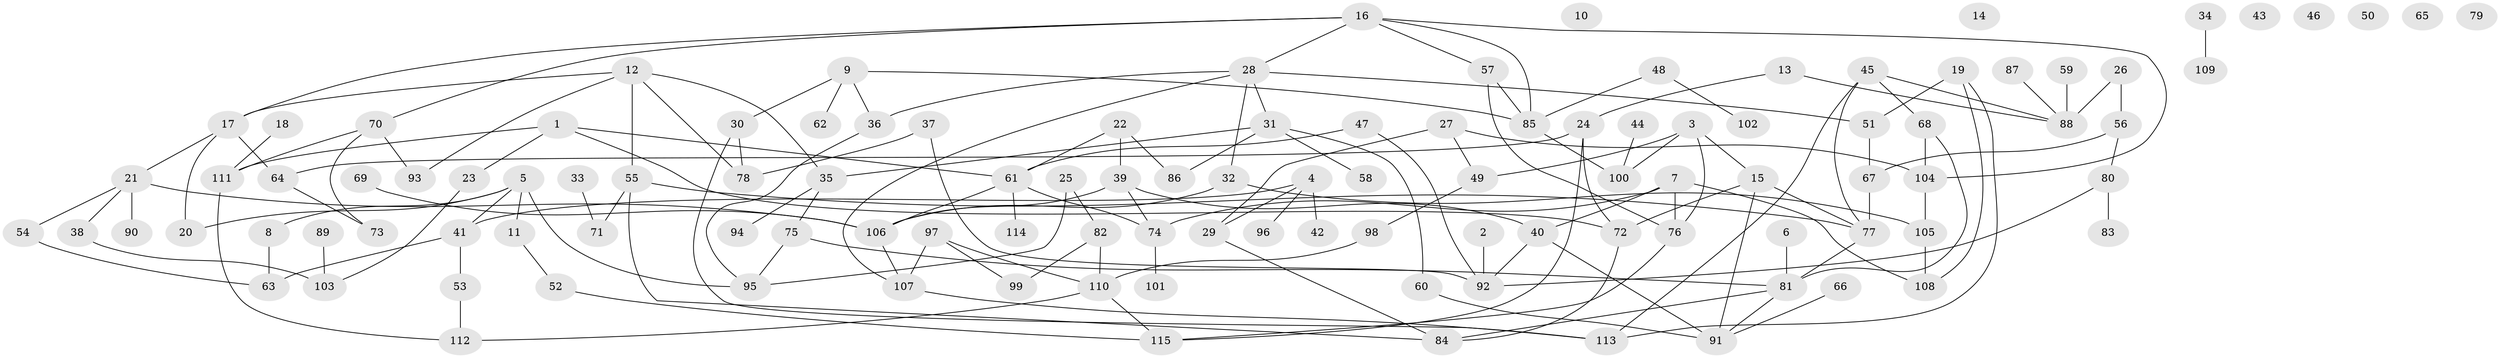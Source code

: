 // coarse degree distribution, {7: 0.07142857142857142, 4: 0.11904761904761904, 2: 0.21428571428571427, 5: 0.047619047619047616, 1: 0.19047619047619047, 3: 0.047619047619047616, 0: 0.19047619047619047, 13: 0.023809523809523808, 15: 0.023809523809523808, 10: 0.023809523809523808, 9: 0.023809523809523808, 8: 0.023809523809523808}
// Generated by graph-tools (version 1.1) at 2025/16/03/04/25 18:16:42]
// undirected, 115 vertices, 160 edges
graph export_dot {
graph [start="1"]
  node [color=gray90,style=filled];
  1;
  2;
  3;
  4;
  5;
  6;
  7;
  8;
  9;
  10;
  11;
  12;
  13;
  14;
  15;
  16;
  17;
  18;
  19;
  20;
  21;
  22;
  23;
  24;
  25;
  26;
  27;
  28;
  29;
  30;
  31;
  32;
  33;
  34;
  35;
  36;
  37;
  38;
  39;
  40;
  41;
  42;
  43;
  44;
  45;
  46;
  47;
  48;
  49;
  50;
  51;
  52;
  53;
  54;
  55;
  56;
  57;
  58;
  59;
  60;
  61;
  62;
  63;
  64;
  65;
  66;
  67;
  68;
  69;
  70;
  71;
  72;
  73;
  74;
  75;
  76;
  77;
  78;
  79;
  80;
  81;
  82;
  83;
  84;
  85;
  86;
  87;
  88;
  89;
  90;
  91;
  92;
  93;
  94;
  95;
  96;
  97;
  98;
  99;
  100;
  101;
  102;
  103;
  104;
  105;
  106;
  107;
  108;
  109;
  110;
  111;
  112;
  113;
  114;
  115;
  1 -- 23;
  1 -- 61;
  1 -- 72;
  1 -- 111;
  2 -- 92;
  3 -- 15;
  3 -- 49;
  3 -- 76;
  3 -- 100;
  4 -- 29;
  4 -- 41;
  4 -- 42;
  4 -- 96;
  5 -- 8;
  5 -- 11;
  5 -- 20;
  5 -- 41;
  5 -- 95;
  6 -- 81;
  7 -- 40;
  7 -- 74;
  7 -- 76;
  7 -- 108;
  8 -- 63;
  9 -- 30;
  9 -- 36;
  9 -- 62;
  9 -- 85;
  11 -- 52;
  12 -- 17;
  12 -- 35;
  12 -- 55;
  12 -- 78;
  12 -- 93;
  13 -- 24;
  13 -- 88;
  15 -- 72;
  15 -- 77;
  15 -- 91;
  16 -- 17;
  16 -- 28;
  16 -- 57;
  16 -- 70;
  16 -- 85;
  16 -- 104;
  17 -- 20;
  17 -- 21;
  17 -- 64;
  18 -- 111;
  19 -- 51;
  19 -- 108;
  19 -- 113;
  21 -- 38;
  21 -- 54;
  21 -- 90;
  21 -- 106;
  22 -- 39;
  22 -- 61;
  22 -- 86;
  23 -- 103;
  24 -- 64;
  24 -- 72;
  24 -- 115;
  25 -- 82;
  25 -- 95;
  26 -- 56;
  26 -- 88;
  27 -- 29;
  27 -- 49;
  27 -- 104;
  28 -- 31;
  28 -- 32;
  28 -- 36;
  28 -- 51;
  28 -- 107;
  29 -- 84;
  30 -- 78;
  30 -- 113;
  31 -- 35;
  31 -- 58;
  31 -- 60;
  31 -- 86;
  32 -- 105;
  32 -- 106;
  33 -- 71;
  34 -- 109;
  35 -- 75;
  35 -- 94;
  36 -- 95;
  37 -- 78;
  37 -- 92;
  38 -- 103;
  39 -- 40;
  39 -- 74;
  39 -- 106;
  40 -- 91;
  40 -- 92;
  41 -- 53;
  41 -- 63;
  44 -- 100;
  45 -- 68;
  45 -- 77;
  45 -- 88;
  45 -- 113;
  47 -- 61;
  47 -- 92;
  48 -- 85;
  48 -- 102;
  49 -- 98;
  51 -- 67;
  52 -- 115;
  53 -- 112;
  54 -- 63;
  55 -- 71;
  55 -- 77;
  55 -- 84;
  56 -- 67;
  56 -- 80;
  57 -- 76;
  57 -- 85;
  59 -- 88;
  60 -- 91;
  61 -- 74;
  61 -- 106;
  61 -- 114;
  64 -- 73;
  66 -- 91;
  67 -- 77;
  68 -- 81;
  68 -- 104;
  69 -- 106;
  70 -- 73;
  70 -- 93;
  70 -- 111;
  72 -- 84;
  74 -- 101;
  75 -- 81;
  75 -- 95;
  76 -- 115;
  77 -- 81;
  80 -- 83;
  80 -- 92;
  81 -- 84;
  81 -- 91;
  82 -- 99;
  82 -- 110;
  85 -- 100;
  87 -- 88;
  89 -- 103;
  97 -- 99;
  97 -- 107;
  97 -- 110;
  98 -- 110;
  104 -- 105;
  105 -- 108;
  106 -- 107;
  107 -- 113;
  110 -- 112;
  110 -- 115;
  111 -- 112;
}
